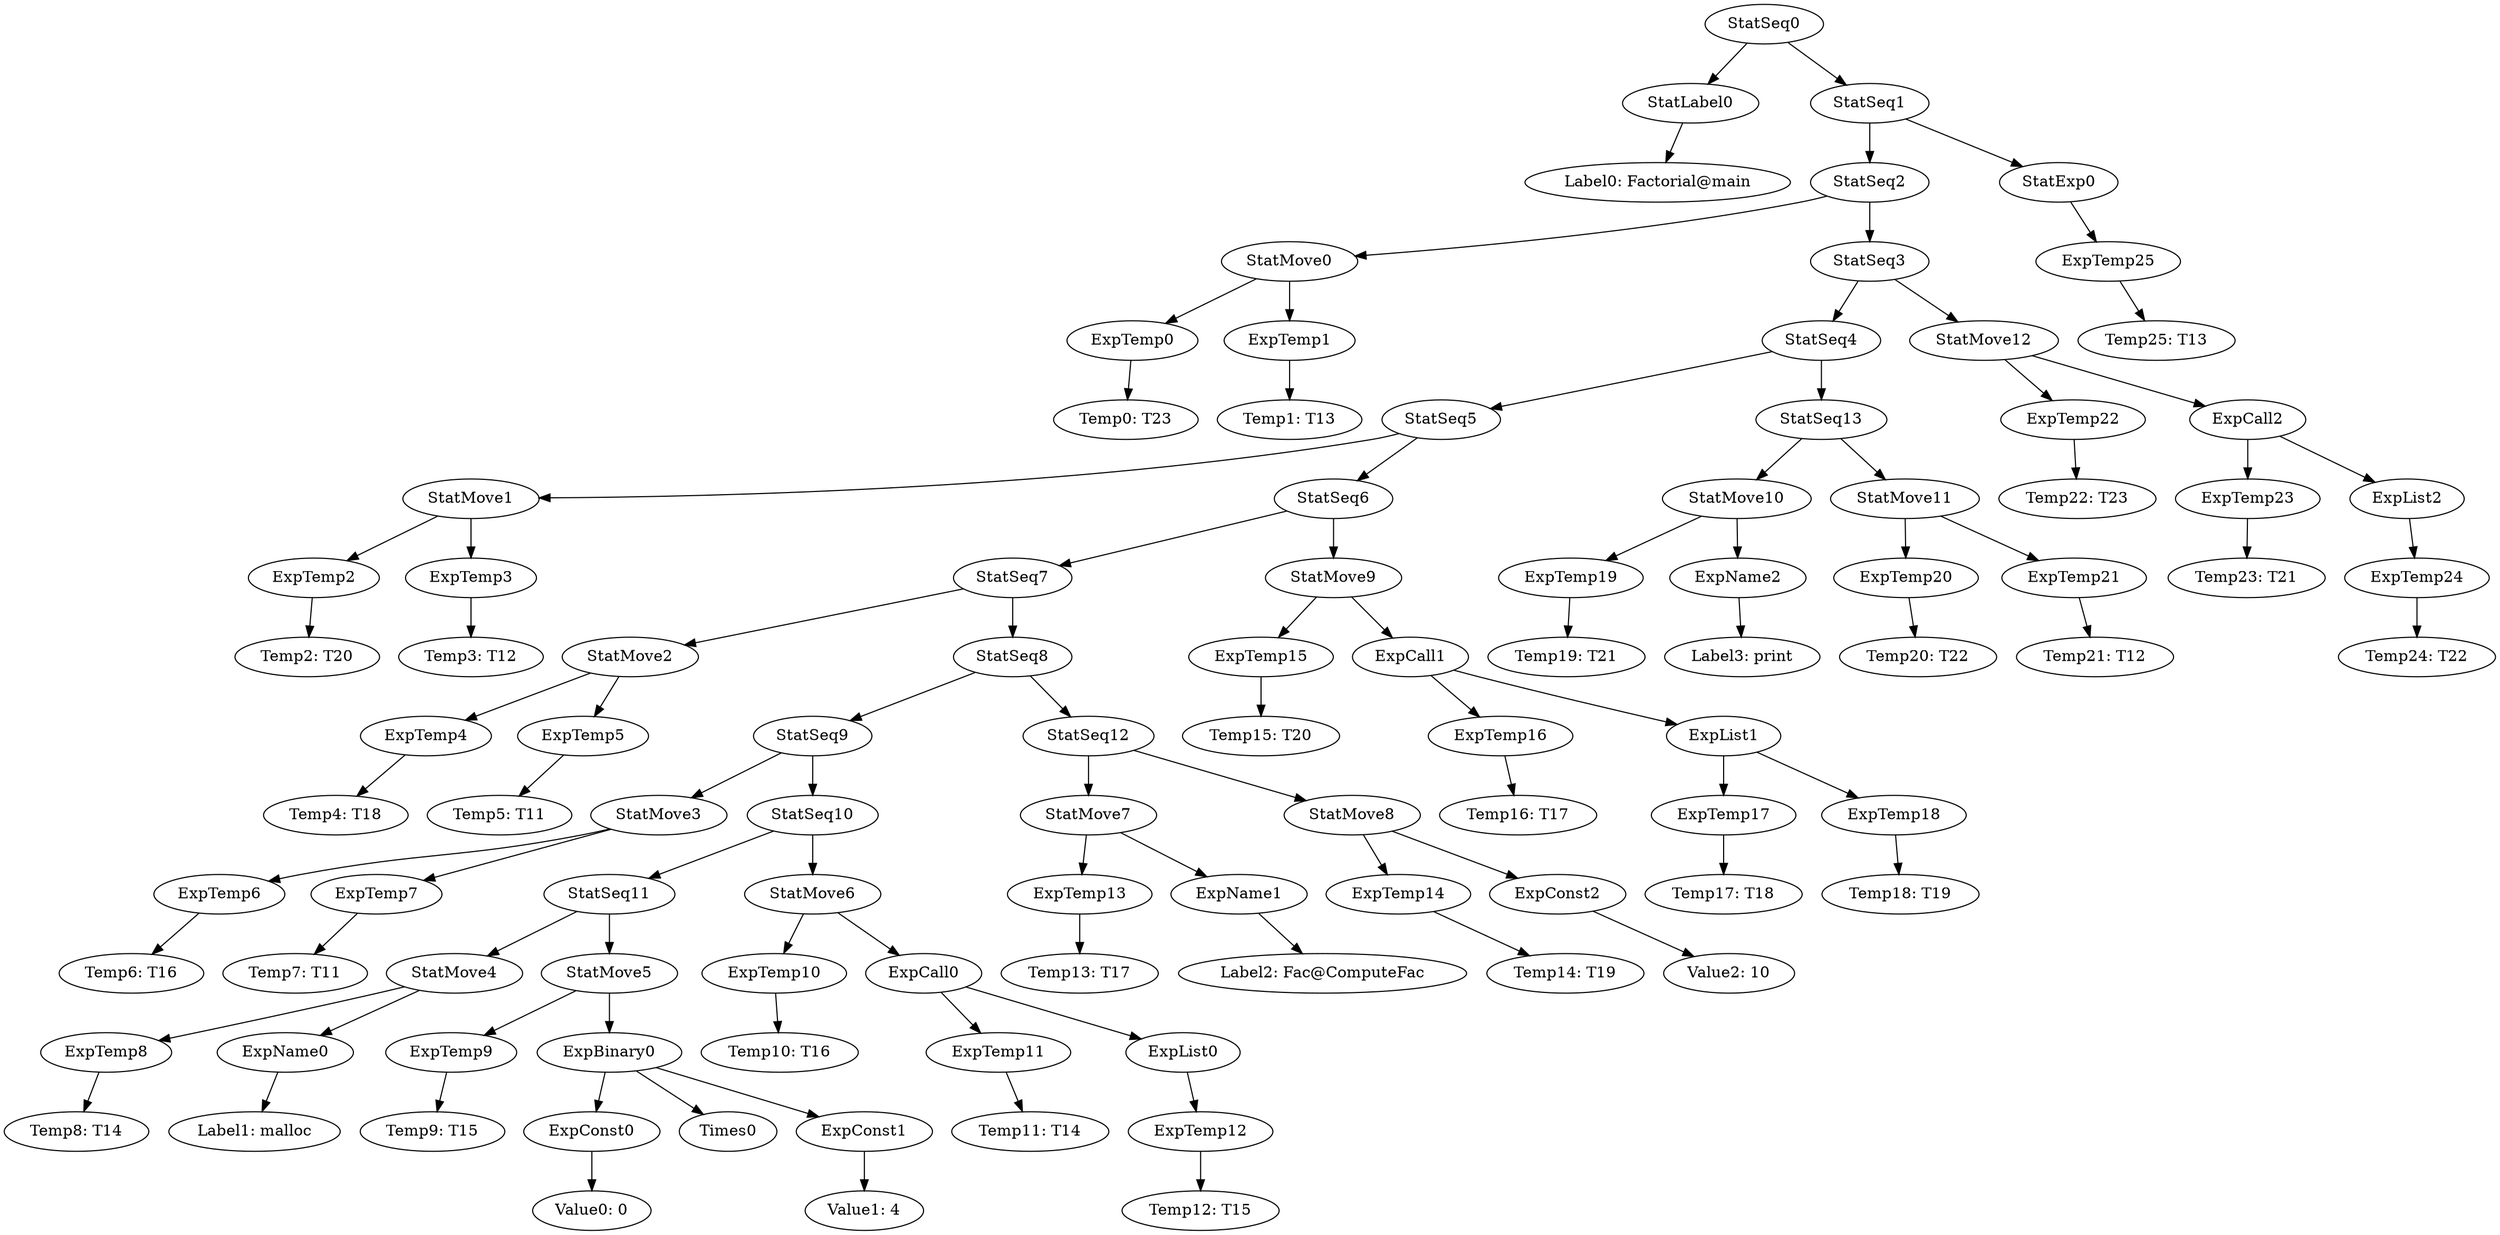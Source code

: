 digraph {
	ordering = out;
	ExpTemp25 -> "Temp25: T13";
	StatSeq1 -> StatSeq2;
	StatSeq1 -> StatExp0;
	ExpList2 -> ExpTemp24;
	ExpTemp24 -> "Temp24: T22";
	StatSeq3 -> StatSeq4;
	StatSeq3 -> StatMove12;
	StatMove11 -> ExpTemp20;
	StatMove11 -> ExpTemp21;
	ExpTemp20 -> "Temp20: T22";
	ExpCall2 -> ExpTemp23;
	ExpCall2 -> ExpList2;
	StatMove10 -> ExpTemp19;
	StatMove10 -> ExpName2;
	StatSeq4 -> StatSeq5;
	StatSeq4 -> StatSeq13;
	ExpList1 -> ExpTemp17;
	ExpList1 -> ExpTemp18;
	ExpTemp21 -> "Temp21: T12";
	ExpTemp17 -> "Temp17: T18";
	ExpCall1 -> ExpTemp16;
	ExpCall1 -> ExpList1;
	StatMove4 -> ExpTemp8;
	StatMove4 -> ExpName0;
	StatMove7 -> ExpTemp13;
	StatMove7 -> ExpName1;
	ExpTemp18 -> "Temp18: T19";
	ExpTemp8 -> "Temp8: T14";
	StatSeq13 -> StatMove10;
	StatSeq13 -> StatMove11;
	StatMove1 -> ExpTemp2;
	StatMove1 -> ExpTemp3;
	StatSeq5 -> StatMove1;
	StatSeq5 -> StatSeq6;
	ExpName0 -> "Label1: malloc";
	ExpTemp4 -> "Temp4: T18";
	ExpTemp22 -> "Temp22: T23";
	StatMove3 -> ExpTemp6;
	StatMove3 -> ExpTemp7;
	ExpTemp5 -> "Temp5: T11";
	StatExp0 -> ExpTemp25;
	ExpTemp11 -> "Temp11: T14";
	StatSeq0 -> StatLabel0;
	StatSeq0 -> StatSeq1;
	ExpTemp1 -> "Temp1: T13";
	ExpTemp14 -> "Temp14: T19";
	StatSeq11 -> StatMove4;
	StatSeq11 -> StatMove5;
	StatSeq9 -> StatMove3;
	StatSeq9 -> StatSeq10;
	ExpCall0 -> ExpTemp11;
	ExpCall0 -> ExpList0;
	ExpName2 -> "Label3: print";
	StatSeq7 -> StatMove2;
	StatSeq7 -> StatSeq8;
	StatLabel0 -> "Label0: Factorial@main";
	ExpTemp7 -> "Temp7: T11";
	ExpTemp0 -> "Temp0: T23";
	ExpTemp19 -> "Temp19: T21";
	StatMove2 -> ExpTemp4;
	StatMove2 -> ExpTemp5;
	ExpTemp2 -> "Temp2: T20";
	ExpTemp10 -> "Temp10: T16";
	ExpTemp3 -> "Temp3: T12";
	StatSeq8 -> StatSeq9;
	StatSeq8 -> StatSeq12;
	StatSeq6 -> StatSeq7;
	StatSeq6 -> StatMove9;
	StatSeq2 -> StatMove0;
	StatSeq2 -> StatSeq3;
	ExpTemp9 -> "Temp9: T15";
	StatMove5 -> ExpTemp9;
	StatMove5 -> ExpBinary0;
	ExpConst1 -> "Value1: 4";
	ExpConst0 -> "Value0: 0";
	ExpTemp23 -> "Temp23: T21";
	ExpBinary0 -> ExpConst0;
	ExpBinary0 -> Times0;
	ExpBinary0 -> ExpConst1;
	ExpTemp12 -> "Temp12: T15";
	StatSeq12 -> StatMove7;
	StatSeq12 -> StatMove8;
	ExpTemp6 -> "Temp6: T16";
	StatMove6 -> ExpTemp10;
	StatMove6 -> ExpCall0;
	ExpList0 -> ExpTemp12;
	ExpTemp13 -> "Temp13: T17";
	ExpTemp16 -> "Temp16: T17";
	StatSeq10 -> StatSeq11;
	StatSeq10 -> StatMove6;
	ExpTemp15 -> "Temp15: T20";
	ExpName1 -> "Label2: Fac@ComputeFac";
	StatMove0 -> ExpTemp0;
	StatMove0 -> ExpTemp1;
	StatMove8 -> ExpTemp14;
	StatMove8 -> ExpConst2;
	StatMove12 -> ExpTemp22;
	StatMove12 -> ExpCall2;
	ExpConst2 -> "Value2: 10";
	StatMove9 -> ExpTemp15;
	StatMove9 -> ExpCall1;
}

